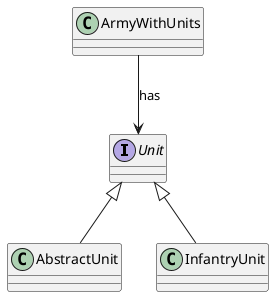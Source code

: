 @startuml
interface Unit

ArmyWithUnits --> Unit : has

Unit <|-- AbstractUnit
Unit <|-- InfantryUnit
@enduml